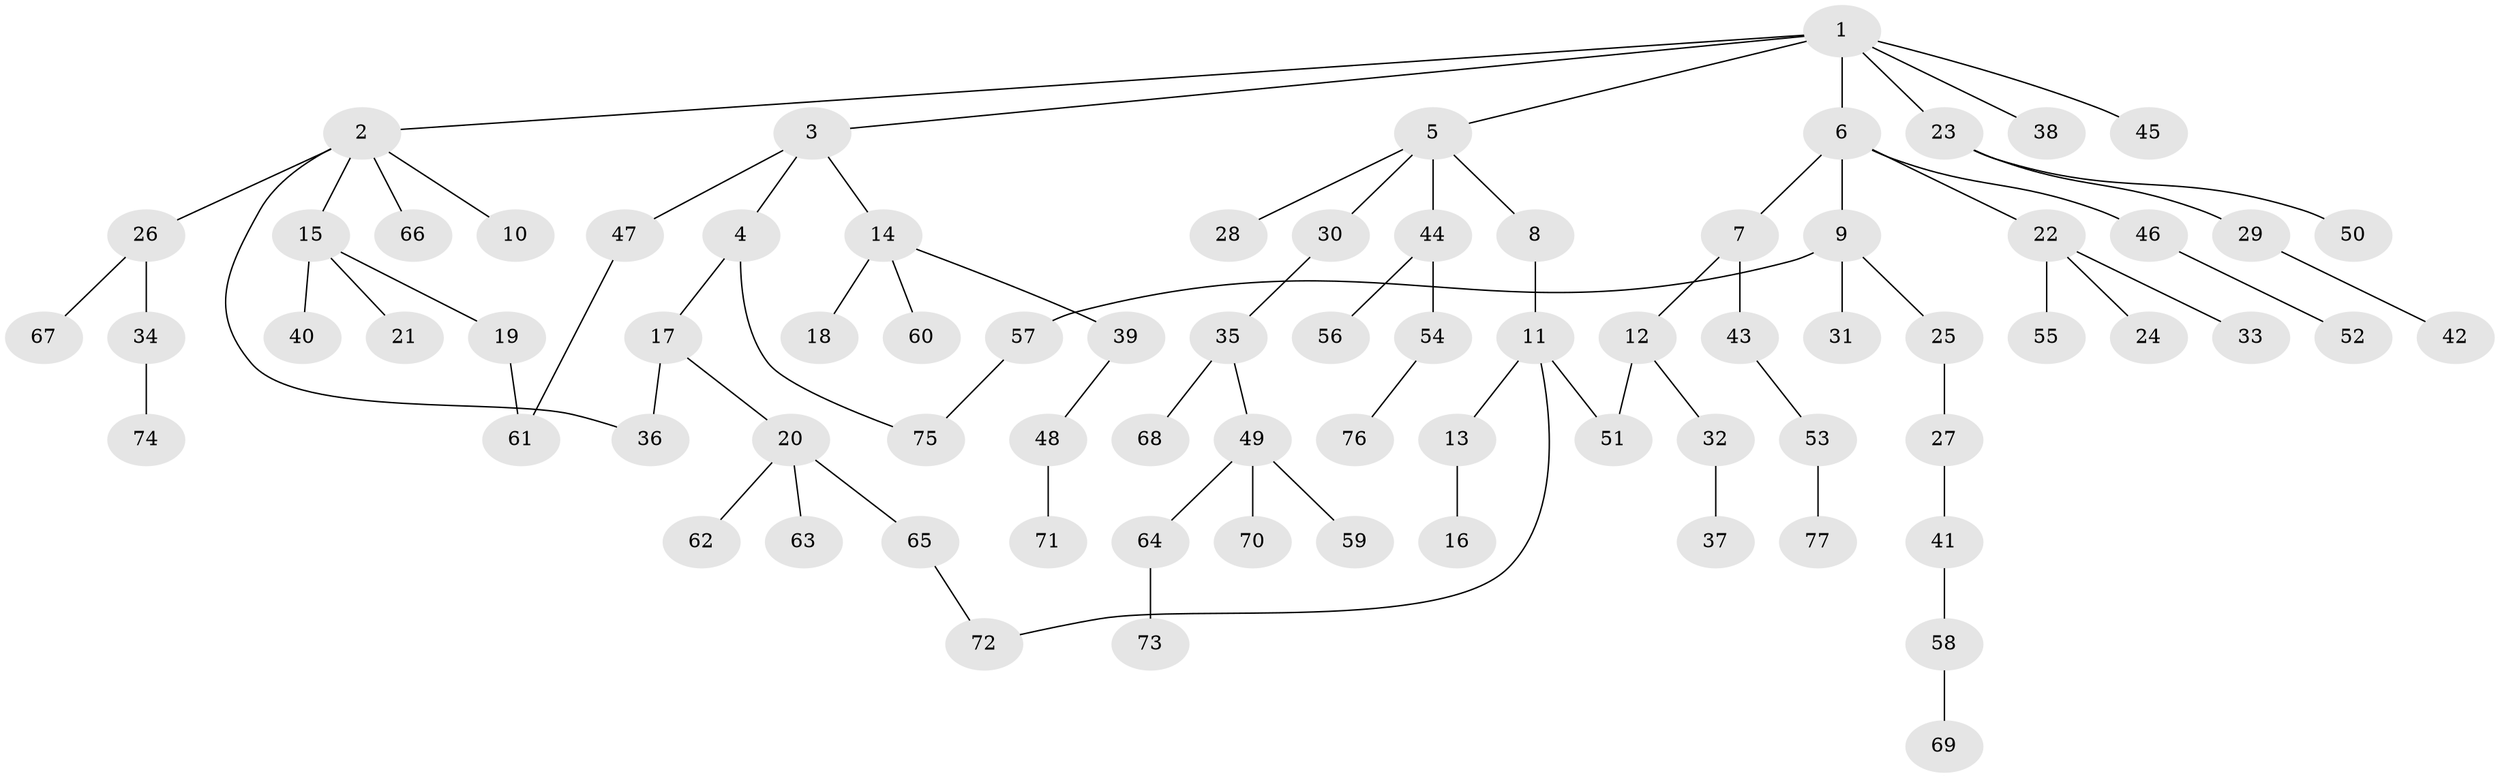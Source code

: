 // Generated by graph-tools (version 1.1) at 2025/13/03/09/25 04:13:22]
// undirected, 77 vertices, 81 edges
graph export_dot {
graph [start="1"]
  node [color=gray90,style=filled];
  1;
  2;
  3;
  4;
  5;
  6;
  7;
  8;
  9;
  10;
  11;
  12;
  13;
  14;
  15;
  16;
  17;
  18;
  19;
  20;
  21;
  22;
  23;
  24;
  25;
  26;
  27;
  28;
  29;
  30;
  31;
  32;
  33;
  34;
  35;
  36;
  37;
  38;
  39;
  40;
  41;
  42;
  43;
  44;
  45;
  46;
  47;
  48;
  49;
  50;
  51;
  52;
  53;
  54;
  55;
  56;
  57;
  58;
  59;
  60;
  61;
  62;
  63;
  64;
  65;
  66;
  67;
  68;
  69;
  70;
  71;
  72;
  73;
  74;
  75;
  76;
  77;
  1 -- 2;
  1 -- 3;
  1 -- 5;
  1 -- 6;
  1 -- 23;
  1 -- 38;
  1 -- 45;
  2 -- 10;
  2 -- 15;
  2 -- 26;
  2 -- 66;
  2 -- 36;
  3 -- 4;
  3 -- 14;
  3 -- 47;
  4 -- 17;
  4 -- 75;
  5 -- 8;
  5 -- 28;
  5 -- 30;
  5 -- 44;
  6 -- 7;
  6 -- 9;
  6 -- 22;
  6 -- 46;
  7 -- 12;
  7 -- 43;
  8 -- 11;
  9 -- 25;
  9 -- 31;
  9 -- 57;
  11 -- 13;
  11 -- 72;
  11 -- 51;
  12 -- 32;
  12 -- 51;
  13 -- 16;
  14 -- 18;
  14 -- 39;
  14 -- 60;
  15 -- 19;
  15 -- 21;
  15 -- 40;
  17 -- 20;
  17 -- 36;
  19 -- 61;
  20 -- 62;
  20 -- 63;
  20 -- 65;
  22 -- 24;
  22 -- 33;
  22 -- 55;
  23 -- 29;
  23 -- 50;
  25 -- 27;
  26 -- 34;
  26 -- 67;
  27 -- 41;
  29 -- 42;
  30 -- 35;
  32 -- 37;
  34 -- 74;
  35 -- 49;
  35 -- 68;
  39 -- 48;
  41 -- 58;
  43 -- 53;
  44 -- 54;
  44 -- 56;
  46 -- 52;
  47 -- 61;
  48 -- 71;
  49 -- 59;
  49 -- 64;
  49 -- 70;
  53 -- 77;
  54 -- 76;
  57 -- 75;
  58 -- 69;
  64 -- 73;
  65 -- 72;
}
